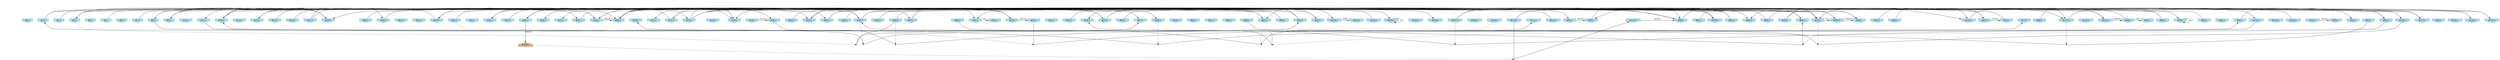 digraph G {
node[shape = circle]
rankInputs [style = invisible]
rankOutputs [style = invisible]
rankInputs -> rankOutputs [color=invis]
0 [label="#0:1", style = filled, shape = invhouse, color=lightblue]
1 [label="#1:1", style = filled, shape = invhouse, color=lightblue]
2 [label="#2:1", style = filled, shape = invhouse, color=lightblue]
3 [label="#3:1", style = filled, shape = invhouse, color=lightblue]
4 [label="#4:1", style = filled, shape = invhouse, color=lightblue]
5 [label="#5:1", style = filled, shape = invhouse, color=lightblue]
6 [label="#6:1", style = filled, shape = invhouse, color=lightblue]
7 [label="#7:1", style = filled, shape = invhouse, color=lightblue]
8 [label="#8:1", style = filled, shape = invhouse, color=lightblue]
9 [label="#9:1", style = filled, shape = invhouse, color=lightblue]
10 [label="#10:1", style = filled, shape = invhouse, color=lightblue]
11 [label="#11:1", style = filled, shape = invhouse, color=lightblue]
12 [label="#12:1", style = filled, shape = invhouse, color=lightblue]
13 [label="#13:1", style = filled, shape = invhouse, color=lightblue]
14 [label="#14:1", style = filled, shape = invhouse, color=lightblue]
15 [label="#15:1", style = filled, shape = invhouse, color=lightblue]
16 [label="#16:1", style = filled, shape = invhouse, color=lightblue]
17 [label="#17:1", style = filled, shape = invhouse, color=lightblue]
18 [label="#18:1", style = filled, shape = invhouse, color=lightblue]
19 [label="#19:1", style = filled, shape = invhouse, color=lightblue]
20 [label="#20:1", style = filled, shape = invhouse, color=lightblue]
21 [label="#21:1", style = filled, shape = invhouse, color=lightblue]
22 [label="#22:1", style = filled, shape = invhouse, color=lightblue]
23 [label="#23:1", style = filled, shape = invhouse, color=lightblue]
24 [label="#24:1", style = filled, shape = invhouse, color=lightblue]
25 [label="#25:1", style = filled, shape = invhouse, color=lightblue]
26 [label="#26:1", style = filled, shape = invhouse, color=lightblue]
27 [label="#27:1", style = filled, shape = invhouse, color=lightblue]
28 [label="#28:1", style = filled, shape = invhouse, color=lightblue]
29 [label="#29:1", style = filled, shape = invhouse, color=lightblue]
30 [label="#30:1", style = filled, shape = invhouse, color=lightblue]
31 [label="#31:1", style = filled, shape = invhouse, color=lightblue]
32 [label="#32:1", style = filled, shape = invhouse, color=lightblue]
33 [label="#33:1", style = filled, shape = invhouse, color=lightblue]
34 [label="#34:1", style = filled, shape = invhouse, color=lightblue]
35 [label="#35:1", style = filled, shape = invhouse, color=lightblue]
36 [label="#36:1", style = filled, shape = invhouse, color=lightblue]
37 [label="#37:1", style = filled, shape = invhouse, color=lightblue]
38 [label="#38:1", style = filled, shape = invhouse, color=lightblue]
39 [label="#39:1", style = filled, shape = invhouse, color=lightblue]
40 [label="#40:1", style = filled, shape = invhouse, color=lightblue]
41 [label="#41:1", style = filled, shape = invhouse, color=lightblue]
42 [label="#42:1", style = filled, shape = invhouse, color=lightblue]
43 [label="#43:1", style = filled, shape = invhouse, color=lightblue]
44 [label="#44:1", style = filled, shape = invhouse, color=lightblue]
45 [label="#45:1", style = filled, shape = invhouse, color=lightblue]
46 [label="#46:1", style = filled, shape = invhouse, color=lightblue]
47 [label="#47:1", style = filled, shape = invhouse, color=lightblue]
48 [label="#48:1", style = filled, shape = invhouse, color=lightblue]
49 [label="#49:1", style = filled, shape = invhouse, color=lightblue]
50 [label="#50:1", style = filled, shape = invhouse, color=lightblue]
51 [label="#51:1", style = filled, shape = invhouse, color=lightblue]
52 [label="#52:1", style = filled, shape = invhouse, color=lightblue]
53 [label="#53:1", style = filled, shape = invhouse, color=lightblue]
54 [label="#54:1", style = filled, shape = invhouse, color=lightblue]
55 [label="#55:1", style = filled, shape = invhouse, color=lightblue]
56 [label="#56:1", style = filled, shape = invhouse, color=lightblue]
57 [label="#57:1", style = filled, shape = invhouse, color=lightblue]
58 [label="#58:1", style = filled, shape = invhouse, color=lightblue]
59 [label="#59:1", style = filled, shape = invhouse, color=lightblue]
60 [label="#60:1", style = filled, shape = invhouse, color=lightblue]
61 [label="#61:1", style = filled, shape = invhouse, color=lightblue]
62 [label="#62:1", style = filled, shape = invhouse, color=lightblue]
63 [label="#63:1", style = filled, shape = invhouse, color=lightblue]
64 [label="#64:1", style = filled, shape = invhouse, color=lightblue]
65 [label="#65:1", style = filled, shape = invhouse, color=lightblue]
66 [label="#66:1", style = filled, shape = invhouse, color=lightblue]
67 [label="#67:1", style = filled, shape = invhouse, color=lightblue]
68 [label="#68:1", style = filled, shape = invhouse, color=lightblue]
69 [label="#69:1", style = filled, shape = invhouse, color=lightblue]
70 [label="#70:1", style = filled, shape = invhouse, color=lightblue]
71 [label="#71:1", style = filled, shape = invhouse, color=lightblue]
72 [label="#72:1", style = filled, shape = invhouse, color=lightblue]
73 [label="#73:1", style = filled, shape = invhouse, color=lightblue]
74 [label="#74:1", style = filled, shape = invhouse, color=lightblue]
75 [label="#75:1", style = filled, shape = invhouse, color=lightblue]
76 [label="#76:1", style = filled, shape = invhouse, color=lightblue]
77 [label="#77:1", style = filled, shape = invhouse, color=lightblue]
78 [label="#78:1", style = filled, shape = invhouse, color=lightblue]
79 [label="#79:1", style = filled, shape = invhouse, color=lightblue]
80 [label="#80:1", style = filled, shape = invhouse, color=lightblue]
81 [label="#81:1", style = filled, shape = invhouse, color=lightblue]
82 [label="#82:1", style = filled, shape = invhouse, color=lightblue]
83 [label="#83:1", style = filled, shape = invhouse, color=lightblue]
84 [label="#84:1", style = filled, shape = invhouse, color=lightblue]
85 [label="#85:1", style = filled, shape = invhouse, color=lightblue]
86 [label="#86:1", style = filled, shape = invhouse, color=lightblue]
87 [label="#87:1", style = filled, shape = invhouse, color=lightblue]
88 [label="#88:1", style = filled, shape = invhouse, color=lightblue]
89 [label="#89:1", style = filled, shape = invhouse, color=lightblue]
90 [label="#90:1", style = filled, shape = invhouse, color=lightblue]
91 [label="#91:1", style = filled, shape = invhouse, color=lightblue]
92 [label="#92:1", style = filled, shape = invhouse, color=lightblue]
93 [label="#93:1", style = filled, shape = invhouse, color=lightblue]
94 [label="#94:1", style = filled, shape = invhouse, color=lightblue]
95 [label="#95:1", style = filled, shape = invhouse, color=lightblue]
96 [label="#96:1", style = filled, shape = invhouse, color=lightblue]
97 [label="#97:1", style = filled, shape = invhouse, color=lightblue]
98 [label="#98:1", style = filled, shape = invhouse, color=lightblue]
99 [label="#99:1", style = filled, shape = invhouse, color=lightblue]
100 [label="#100:1", style = filled, shape = invhouse, color=lightblue]
101 [label="#101:1", style = filled, shape = invhouse, color=lightblue]
102 [label="#102:1", style = filled, shape = invhouse, color=lightblue]
103 [label="#103:1", style = filled, shape = invhouse, color=lightblue]
104 [label="#104:1", style = filled, shape = invhouse, color=lightblue]
105 [label="#105:1", style = filled, shape = invhouse, color=lightblue]
106 [label="#106:1", style = filled, shape = invhouse, color=lightblue]
107 [label="#107:1", style = filled, shape = invhouse, color=lightblue]
108 [label="#108:1", style = filled, shape = invhouse, color=lightblue]
109 [label="#109:1", style = filled, shape = invhouse, color=lightblue]
110 [label="#110:1", style = filled, shape = invhouse, color=lightblue]
111 [label="#111:1", style = filled, shape = invhouse, color=lightblue]
112 [label="#112:1", style = filled, shape = invhouse, color=lightblue]
113 [label="#113:1", style = filled, shape = invhouse, color=lightblue]
114 [label="#114:1", style = filled, shape = invhouse, color=lightblue]
115 [label="#115:1", style = filled, shape = invhouse, color=lightblue]
116 [label="#116:1", style = filled, shape = invhouse, color=lightblue]
117 [label="#117:1", style = filled, shape = invhouse, color=lightblue]
118 [label="#118:1", style = filled, shape = invhouse, color=lightblue]
119 [label="#119:1", style = filled, shape = invhouse, color=lightblue]
120 [label="#120:1", style = filled, shape = invhouse, color=lightblue]
121 [label="#121:1", style = filled, shape = invhouse, color=lightblue]
122 [label="#122:1", style = filled, shape = invhouse, color=lightblue]
123 [label="#123:1", style = filled, shape = invhouse, color=lightblue]
124 [label="#124:1", style = filled, shape = invhouse, color=lightblue]
125 [label="#125:1", style = filled, shape = invhouse, color=lightblue]
126 [label="#126:1", style = filled, shape = invhouse, color=lightblue]
127 [label="#127:1", style = filled, shape = invhouse, color=lightblue]
128 [label="#128:1", style = filled, shape = house, color=tan]
28 -> 128 [label = "65535"]
84 -> 28 [label = "65535"]
1 -> 94 [label = "65535"]
9 -> 18 [label = "65535"]
130 [shape = point]
58 -> 130 [style = dashed]
114 -> 130 [dir = none]
130 -> 1
89 -> 83 [label = "65535"]
66 -> 23 [label = "65535"]
80 -> 120 [label = "65535"]
12 -> 55 [label = "65535"]
37 -> 80 [label = "65535"]
27 -> 106 [label = "65535"]
131 [shape = point]
39 -> 131 [style = dashed]
42 -> 131 [dir = none]
131 -> 77
69 -> 98 [label = "65535"]
73 -> 104 [label = "65535"]
99 -> 80 [label = "65535"]
20 -> 57 [label = "65535"]
120 -> 18 [label = "65535"]
34 -> 51 [label = "65535"]
123 -> 48 [label = "65535"]
12 -> 86 [label = "32767"]
73 -> 83 [label = "65535"]
107 -> 68 [label = "65535"]
85 -> 35 [label = "65535"]
101 -> 12 [label = "65535"]
113 -> 80 [label = "65535"]
68 -> 99 [label = "65535"]
53 -> 67 [label = "65535"]
17 -> 75 [label = "65535"]
48 -> 23 [label = "65535"]
19 -> 34 [label = "65535"]
125 -> 49 [label = "65535"]
132 [shape = point]
3 -> 132 [style = dashed]
39 -> 132 [dir = none]
132 -> 57
32 -> 69 [label = "65535"]
56 -> 90 [label = "65535"]
37 -> 126 [label = "1023"]
124 -> 35 [label = "65535"]
82 -> 99 [label = "65535"]
41 -> 33 [label = "511"]
93 -> 98 [label = "65535"]
90 -> 90 [label = "255"]
18 -> 3 [label = "65535"]
26 -> 58 [label = "65535"]
107 -> 80 [label = "8191"]
120 -> 78 [label = "65535"]
24 -> 44 [label = "65535"]
116 -> 54 [label = "65535"]
67 -> 71 [label = "511"]
133 [shape = point]
24 -> 133 [style = dashed]
51 -> 133 [dir = none]
133 -> 93
82 -> 14 [label = "65535"]
72 -> 78 [label = "65535"]
87 -> 9 [label = "8191"]
100 -> 121 [label = "16383"]
65 -> 69 [label = "65535"]
121 -> 50 [label = "65535"]
82 -> 41 [label = "65535"]
84 -> 114 [label = "65535"]
118 -> 103 [label = "4095"]
46 -> 34 [label = "65535"]
134 [shape = point]
35 -> 134 [style = dashed]
116 -> 134 [dir = none]
134 -> 37
45 -> 41 [label = "255"]
34 -> 14 [label = "32767"]
65 -> 26 [label = "2047"]
110 -> 121 [label = "1023"]
55 -> 86 [label = "255"]
3 -> 117 [label = "511"]
79 -> 42 [label = "65535"]
87 -> 76 [label = "65535"]
110 -> 100 [label = "255"]
15 -> 32 [label = "65535"]
95 -> 100 [label = "2047"]
96 -> 87 [label = "65535"]
117 -> 44 [label = "65535"]
48 -> 47 [label = "255"]
8 -> 101 [label = "511"]
32 -> 42 [label = "127"]
39 -> 117 [label = "255"]
75 -> 34 [label = "65535"]
89 -> 72 [label = "255"]
23 -> 9 [label = "8191"]
32 -> 8 [label = "65535"]
43 -> 127 [label = "255"]
1 -> 45 [label = "127"]
135 [shape = point]
47 -> 135 [style = dashed]
63 -> 135 [dir = none]
135 -> 12
55 -> 32 [label = "1023"]
72 -> 69 [label = "1023"]
35 -> 101 [label = "15"]
104 -> 104 [label = "31"]
17 -> 31 [label = "511"]
7 -> 20 [label = "65535"]
136 [shape = point]
109 -> 136 [style = dashed]
8 -> 136 [dir = none]
136 -> 111
101 -> 94 [label = "65535"]
5 -> 69 [label = "1"]
137 [shape = point]
121 -> 137 [style = dashed]
97 -> 137 [dir = none]
137 -> 54
112 -> 9 [label = "65535"]
32 -> 14 [label = "65535"]
75 -> 64 [label = "63"]
138 [shape = point]
107 -> 138 [style = dashed]
98 -> 138 [dir = none]
138 -> 70
31 -> 35 [label = "65535"]
18 -> 11 [label = "3"]
119 -> 69 [label = "65535"]
73 -> 78 [label = "15"]
66 -> 64 [label = "1"]
85 -> 116 [label = "31"]
38 -> 123 [label = "7"]
81 -> 127 [label = "7"]
44 -> 37 [label = "3"]
2 -> 35 [label = "1"]
28 -> 73 [label = "65535"]
139 [shape = point]
128 -> 139 [style = dashed]
110 -> 139 [dir = none]
139 -> 113
37 -> 3 [label = "65535"]
45 -> 117 [label = "1"]
140 [shape = point]
37 -> 140 [style = dashed]
11 -> 140 [dir = none]
140 -> 66
16 -> 64 [label = "1"]
76 -> 30 [label = "65535"]
73 -> 126 [label = "1"]
141 [shape = point]
116 -> 141 [style = dashed]
40 -> 141 [dir = none]
141 -> 86
91 -> 29 [label = "1"]
88 -> 123 [label = "3"]
107 -> 94 [label = "65535"]
55 -> 118 [label = "1"]
{
	rank = same
	rankdir = TB
	rankInputs -> 0 -> 1 -> 2 -> 3 -> 4 -> 5 -> 6 -> 7 -> 8 -> 9 -> 10 -> 11 -> 12 -> 13 -> 14 -> 15 -> 16 -> 17 -> 18 -> 19 -> 20 -> 21 -> 22 -> 23 -> 24 -> 25 -> 26 -> 27 -> 28 -> 29 -> 30 -> 31 -> 32 -> 33 -> 34 -> 35 -> 36 -> 37 -> 38 -> 39 -> 40 -> 41 -> 42 -> 43 -> 44 -> 45 -> 46 -> 47 -> 48 -> 49 -> 50 -> 51 -> 52 -> 53 -> 54 -> 55 -> 56 -> 57 -> 58 -> 59 -> 60 -> 61 -> 62 -> 63 -> 64 -> 65 -> 66 -> 67 -> 68 -> 69 -> 70 -> 71 -> 72 -> 73 -> 74 -> 75 -> 76 -> 77 -> 78 -> 79 -> 80 -> 81 -> 82 -> 83 -> 84 -> 85 -> 86 -> 87 -> 88 -> 89 -> 90 -> 91 -> 92 -> 93 -> 94 -> 95 -> 96 -> 97 -> 98 -> 99 -> 100 -> 101 -> 102 -> 103 -> 104 -> 105 -> 106 -> 107 -> 108 -> 109 -> 110 -> 111 -> 112 -> 113 -> 114 -> 115 -> 116 -> 117 -> 118 -> 119 -> 120 -> 121 -> 122 -> 123 -> 124 -> 125 -> 126 -> 127 [style = invis]
}
{
	rank = same
	rankdir = TB
	rankOutputs -> 128 [style = invis]
}
}
